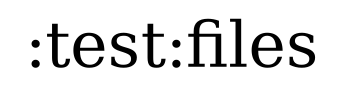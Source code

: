 digraph {
edge ["dir"="forward"]
graph ["dpi"="100","label"=":test:files","labelloc"="t","fontsize"="30","ranksep"="1.5","rankdir"="TB"]
node ["style"="filled"]
{
edge ["dir"="none"]
graph ["rank"="same"]
}
}
